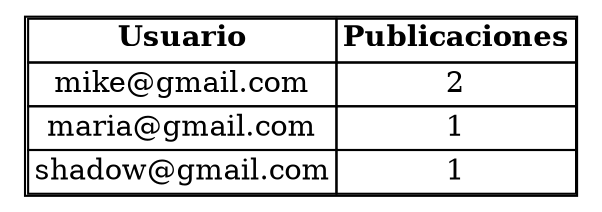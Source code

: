 digraph G {
node [shape=plaintext];
Top5Usuarios [label=<
<table border='1' cellborder='1' cellspacing='0'>
<tr><td><b>Usuario</b></td><td><b>Publicaciones</b></td></tr>
<tr><td>mike@gmail.com</td><td>2</td></tr>
<tr><td>maria@gmail.com</td><td>1</td></tr>
<tr><td>shadow@gmail.com</td><td>1</td></tr>
</table>>];
}
